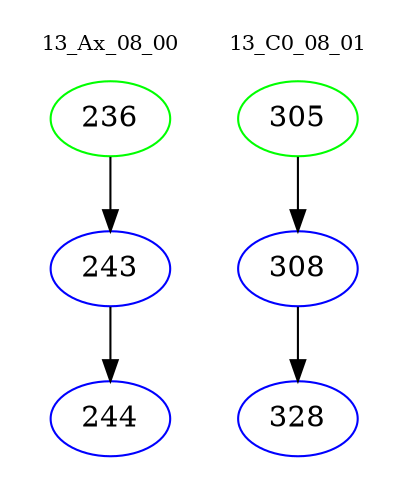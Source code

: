 digraph{
subgraph cluster_0 {
color = white
label = "13_Ax_08_00";
fontsize=10;
T0_236 [label="236", color="green"]
T0_236 -> T0_243 [color="black"]
T0_243 [label="243", color="blue"]
T0_243 -> T0_244 [color="black"]
T0_244 [label="244", color="blue"]
}
subgraph cluster_1 {
color = white
label = "13_C0_08_01";
fontsize=10;
T1_305 [label="305", color="green"]
T1_305 -> T1_308 [color="black"]
T1_308 [label="308", color="blue"]
T1_308 -> T1_328 [color="black"]
T1_328 [label="328", color="blue"]
}
}
